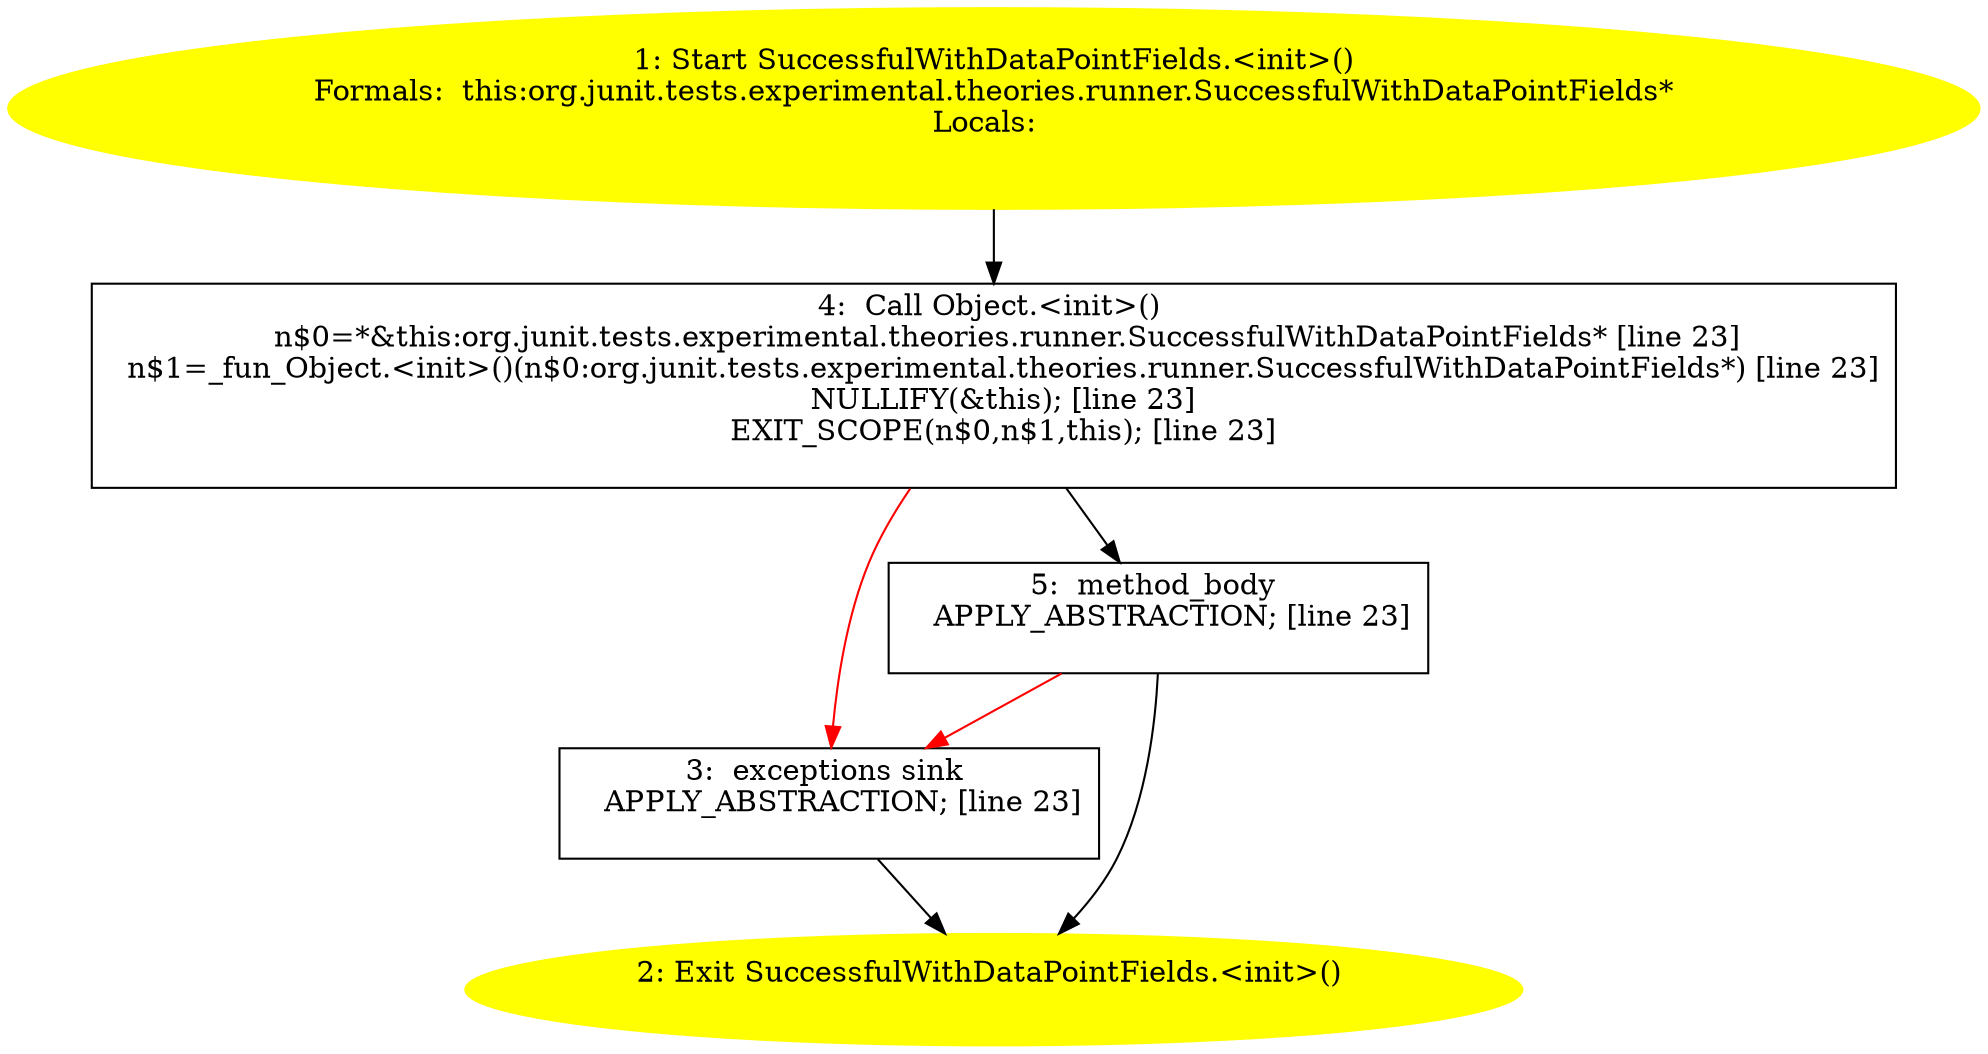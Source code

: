 /* @generated */
digraph cfg {
"org.junit.tests.experimental.theories.runner.SuccessfulWithDataPointFields.<init>().2d106e6c1c3b832a525bf176a87812d4_1" [label="1: Start SuccessfulWithDataPointFields.<init>()\nFormals:  this:org.junit.tests.experimental.theories.runner.SuccessfulWithDataPointFields*\nLocals:  \n  " color=yellow style=filled]
	

	 "org.junit.tests.experimental.theories.runner.SuccessfulWithDataPointFields.<init>().2d106e6c1c3b832a525bf176a87812d4_1" -> "org.junit.tests.experimental.theories.runner.SuccessfulWithDataPointFields.<init>().2d106e6c1c3b832a525bf176a87812d4_4" ;
"org.junit.tests.experimental.theories.runner.SuccessfulWithDataPointFields.<init>().2d106e6c1c3b832a525bf176a87812d4_2" [label="2: Exit SuccessfulWithDataPointFields.<init>() \n  " color=yellow style=filled]
	

"org.junit.tests.experimental.theories.runner.SuccessfulWithDataPointFields.<init>().2d106e6c1c3b832a525bf176a87812d4_3" [label="3:  exceptions sink \n   APPLY_ABSTRACTION; [line 23]\n " shape="box"]
	

	 "org.junit.tests.experimental.theories.runner.SuccessfulWithDataPointFields.<init>().2d106e6c1c3b832a525bf176a87812d4_3" -> "org.junit.tests.experimental.theories.runner.SuccessfulWithDataPointFields.<init>().2d106e6c1c3b832a525bf176a87812d4_2" ;
"org.junit.tests.experimental.theories.runner.SuccessfulWithDataPointFields.<init>().2d106e6c1c3b832a525bf176a87812d4_4" [label="4:  Call Object.<init>() \n   n$0=*&this:org.junit.tests.experimental.theories.runner.SuccessfulWithDataPointFields* [line 23]\n  n$1=_fun_Object.<init>()(n$0:org.junit.tests.experimental.theories.runner.SuccessfulWithDataPointFields*) [line 23]\n  NULLIFY(&this); [line 23]\n  EXIT_SCOPE(n$0,n$1,this); [line 23]\n " shape="box"]
	

	 "org.junit.tests.experimental.theories.runner.SuccessfulWithDataPointFields.<init>().2d106e6c1c3b832a525bf176a87812d4_4" -> "org.junit.tests.experimental.theories.runner.SuccessfulWithDataPointFields.<init>().2d106e6c1c3b832a525bf176a87812d4_5" ;
	 "org.junit.tests.experimental.theories.runner.SuccessfulWithDataPointFields.<init>().2d106e6c1c3b832a525bf176a87812d4_4" -> "org.junit.tests.experimental.theories.runner.SuccessfulWithDataPointFields.<init>().2d106e6c1c3b832a525bf176a87812d4_3" [color="red" ];
"org.junit.tests.experimental.theories.runner.SuccessfulWithDataPointFields.<init>().2d106e6c1c3b832a525bf176a87812d4_5" [label="5:  method_body \n   APPLY_ABSTRACTION; [line 23]\n " shape="box"]
	

	 "org.junit.tests.experimental.theories.runner.SuccessfulWithDataPointFields.<init>().2d106e6c1c3b832a525bf176a87812d4_5" -> "org.junit.tests.experimental.theories.runner.SuccessfulWithDataPointFields.<init>().2d106e6c1c3b832a525bf176a87812d4_2" ;
	 "org.junit.tests.experimental.theories.runner.SuccessfulWithDataPointFields.<init>().2d106e6c1c3b832a525bf176a87812d4_5" -> "org.junit.tests.experimental.theories.runner.SuccessfulWithDataPointFields.<init>().2d106e6c1c3b832a525bf176a87812d4_3" [color="red" ];
}
